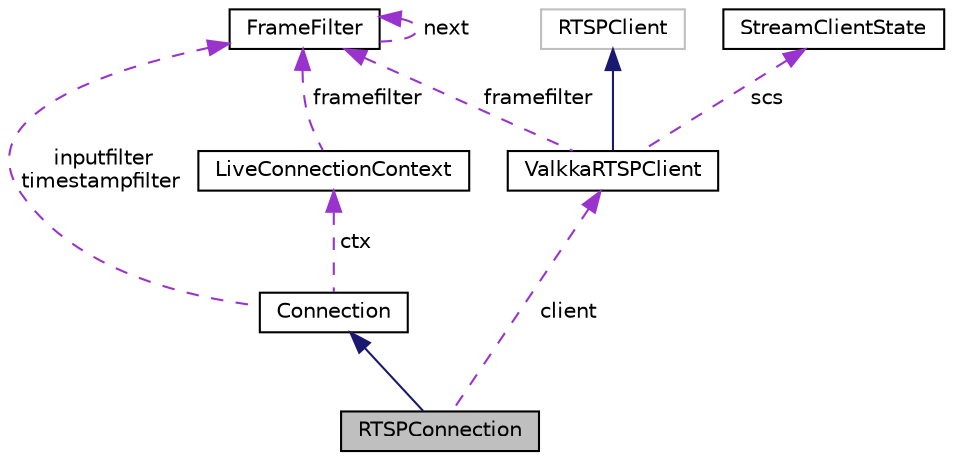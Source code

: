 digraph "RTSPConnection"
{
  edge [fontname="Helvetica",fontsize="10",labelfontname="Helvetica",labelfontsize="10"];
  node [fontname="Helvetica",fontsize="10",shape=record];
  Node2 [label="RTSPConnection",height=0.2,width=0.4,color="black", fillcolor="grey75", style="filled", fontcolor="black"];
  Node3 -> Node2 [dir="back",color="midnightblue",fontsize="10",style="solid",fontname="Helvetica"];
  Node3 [label="Connection",height=0.2,width=0.4,color="black", fillcolor="white", style="filled",URL="$classConnection.html",tooltip="A base class that unifies all kinds of connections (RTSP and SDP). "];
  Node4 -> Node3 [dir="back",color="darkorchid3",fontsize="10",style="dashed",label=" ctx" ,fontname="Helvetica"];
  Node4 [label="LiveConnectionContext",height=0.2,width=0.4,color="black", fillcolor="white", style="filled",URL="$structLiveConnectionContext.html",tooltip="Identifies a stream and encapsulates information about the type of connection the user is requesting ..."];
  Node5 -> Node4 [dir="back",color="darkorchid3",fontsize="10",style="dashed",label=" framefilter" ,fontname="Helvetica"];
  Node5 [label="FrameFilter",height=0.2,width=0.4,color="black", fillcolor="white", style="filled",URL="$classFrameFilter.html",tooltip="The mother class of all frame filters! FrameFilters are used to create \"filter chains\". "];
  Node5 -> Node5 [dir="back",color="darkorchid3",fontsize="10",style="dashed",label=" next" ,fontname="Helvetica"];
  Node5 -> Node3 [dir="back",color="darkorchid3",fontsize="10",style="dashed",label=" inputfilter\ntimestampfilter" ,fontname="Helvetica"];
  Node6 -> Node2 [dir="back",color="darkorchid3",fontsize="10",style="dashed",label=" client" ,fontname="Helvetica"];
  Node6 [label="ValkkaRTSPClient",height=0.2,width=0.4,color="black", fillcolor="white", style="filled",URL="$classValkkaRTSPClient.html",tooltip="Handles a live555 RTSP connection. "];
  Node7 -> Node6 [dir="back",color="midnightblue",fontsize="10",style="solid",fontname="Helvetica"];
  Node7 [label="RTSPClient",height=0.2,width=0.4,color="grey75", fillcolor="white", style="filled"];
  Node8 -> Node6 [dir="back",color="darkorchid3",fontsize="10",style="dashed",label=" scs" ,fontname="Helvetica"];
  Node8 [label="StreamClientState",height=0.2,width=0.4,color="black", fillcolor="white", style="filled",URL="$classStreamClientState.html",tooltip="Class to hold per-stream state that we maintain throughout each stream&#39;s lifetime. "];
  Node5 -> Node6 [dir="back",color="darkorchid3",fontsize="10",style="dashed",label=" framefilter" ,fontname="Helvetica"];
}

